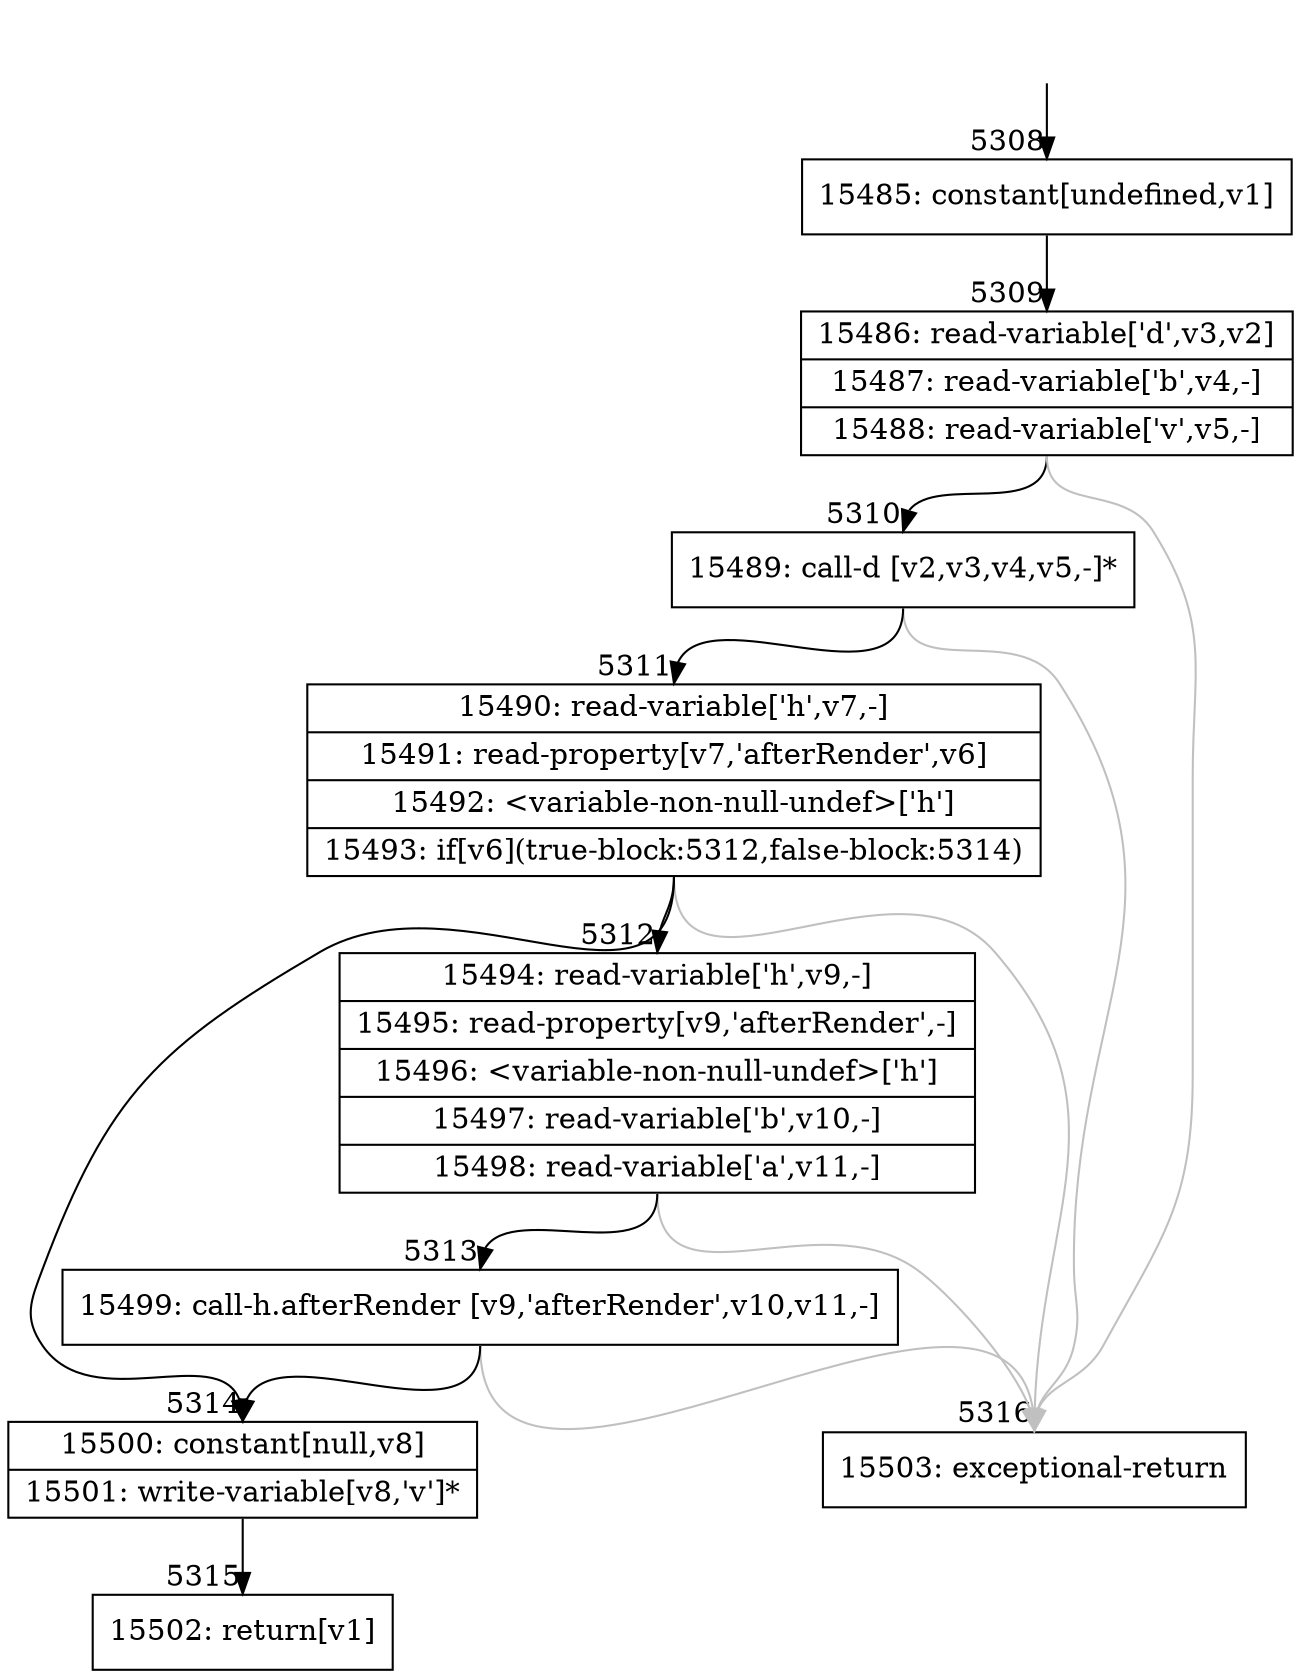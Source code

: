 digraph {
rankdir="TD"
BB_entry445[shape=none,label=""];
BB_entry445 -> BB5308 [tailport=s, headport=n, headlabel="    5308"]
BB5308 [shape=record label="{15485: constant[undefined,v1]}" ] 
BB5308 -> BB5309 [tailport=s, headport=n, headlabel="      5309"]
BB5309 [shape=record label="{15486: read-variable['d',v3,v2]|15487: read-variable['b',v4,-]|15488: read-variable['v',v5,-]}" ] 
BB5309 -> BB5310 [tailport=s, headport=n, headlabel="      5310"]
BB5309 -> BB5316 [tailport=s, headport=n, color=gray, headlabel="      5316"]
BB5310 [shape=record label="{15489: call-d [v2,v3,v4,v5,-]*}" ] 
BB5310 -> BB5311 [tailport=s, headport=n, headlabel="      5311"]
BB5310 -> BB5316 [tailport=s, headport=n, color=gray]
BB5311 [shape=record label="{15490: read-variable['h',v7,-]|15491: read-property[v7,'afterRender',v6]|15492: \<variable-non-null-undef\>['h']|15493: if[v6](true-block:5312,false-block:5314)}" ] 
BB5311 -> BB5314 [tailport=s, headport=n, headlabel="      5314"]
BB5311 -> BB5312 [tailport=s, headport=n, headlabel="      5312"]
BB5311 -> BB5316 [tailport=s, headport=n, color=gray]
BB5312 [shape=record label="{15494: read-variable['h',v9,-]|15495: read-property[v9,'afterRender',-]|15496: \<variable-non-null-undef\>['h']|15497: read-variable['b',v10,-]|15498: read-variable['a',v11,-]}" ] 
BB5312 -> BB5313 [tailport=s, headport=n, headlabel="      5313"]
BB5312 -> BB5316 [tailport=s, headport=n, color=gray]
BB5313 [shape=record label="{15499: call-h.afterRender [v9,'afterRender',v10,v11,-]}" ] 
BB5313 -> BB5314 [tailport=s, headport=n]
BB5313 -> BB5316 [tailport=s, headport=n, color=gray]
BB5314 [shape=record label="{15500: constant[null,v8]|15501: write-variable[v8,'v']*}" ] 
BB5314 -> BB5315 [tailport=s, headport=n, headlabel="      5315"]
BB5315 [shape=record label="{15502: return[v1]}" ] 
BB5316 [shape=record label="{15503: exceptional-return}" ] 
}
